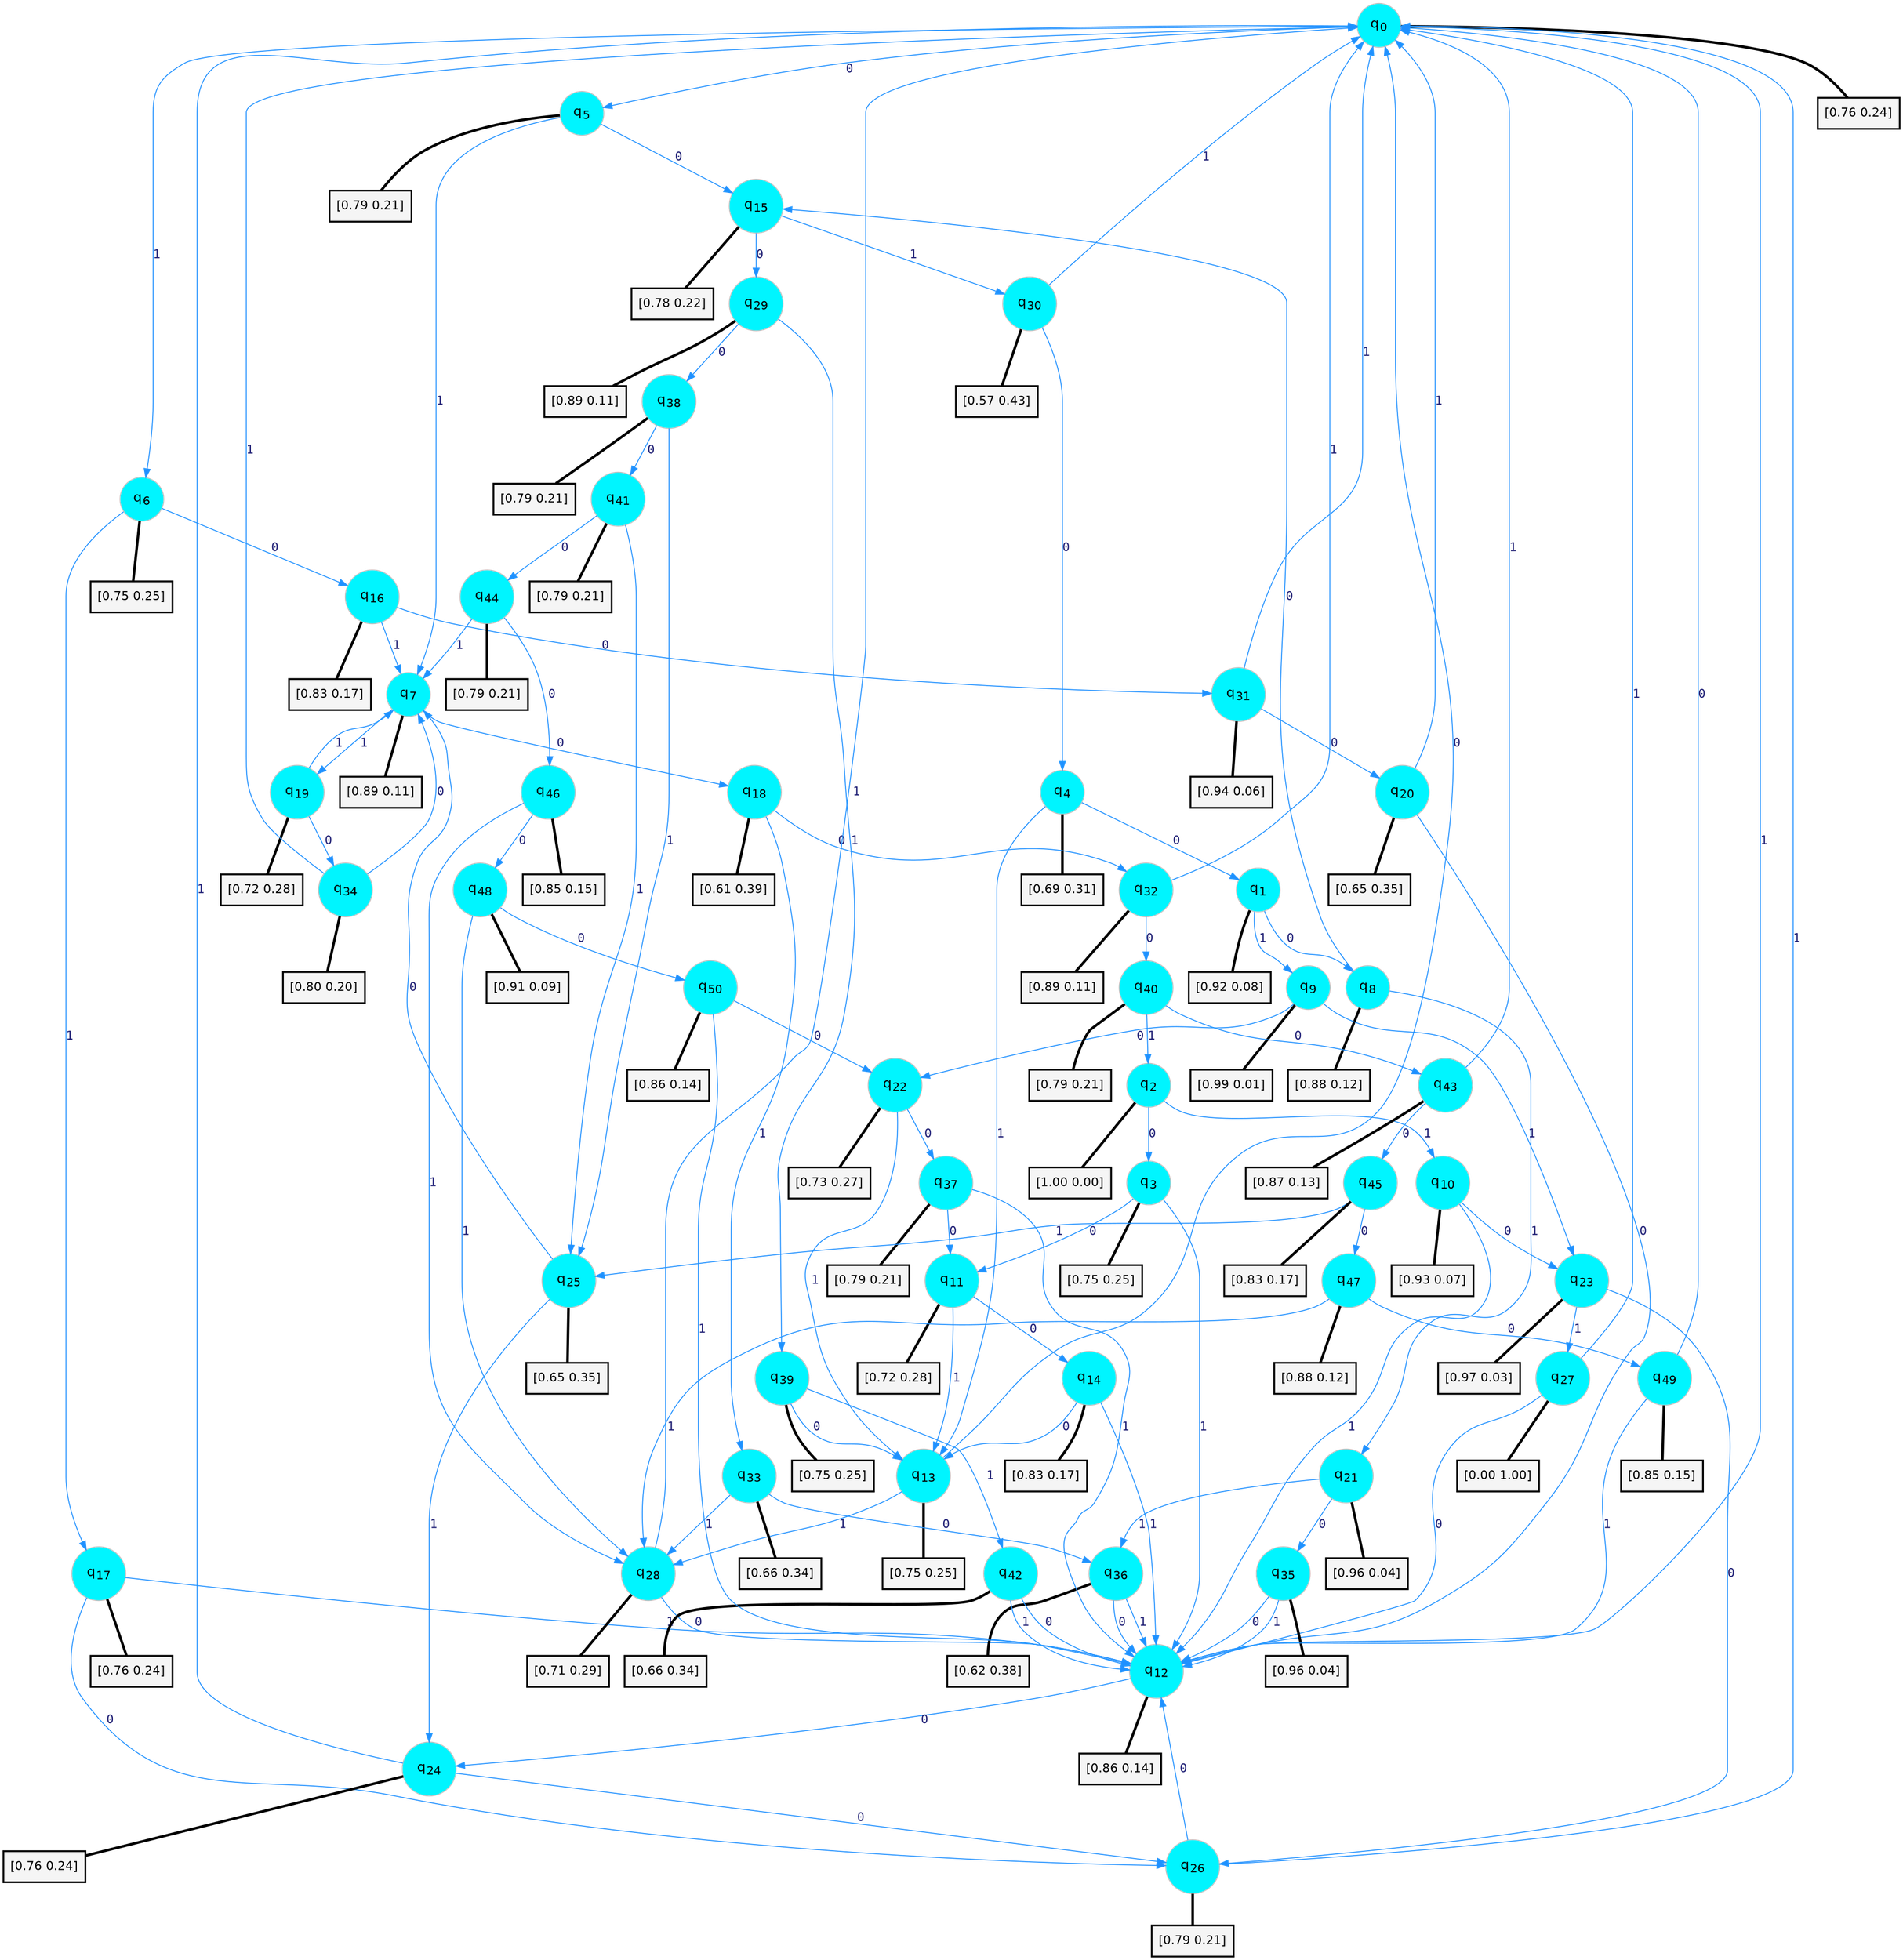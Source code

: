 digraph G {
graph [
bgcolor=transparent, dpi=300, rankdir=TD, size="40,25"];
node [
color=gray, fillcolor=turquoise1, fontcolor=black, fontname=Helvetica, fontsize=16, fontweight=bold, shape=circle, style=filled];
edge [
arrowsize=1, color=dodgerblue1, fontcolor=midnightblue, fontname=courier, fontweight=bold, penwidth=1, style=solid, weight=20];
0[label=<q<SUB>0</SUB>>];
1[label=<q<SUB>1</SUB>>];
2[label=<q<SUB>2</SUB>>];
3[label=<q<SUB>3</SUB>>];
4[label=<q<SUB>4</SUB>>];
5[label=<q<SUB>5</SUB>>];
6[label=<q<SUB>6</SUB>>];
7[label=<q<SUB>7</SUB>>];
8[label=<q<SUB>8</SUB>>];
9[label=<q<SUB>9</SUB>>];
10[label=<q<SUB>10</SUB>>];
11[label=<q<SUB>11</SUB>>];
12[label=<q<SUB>12</SUB>>];
13[label=<q<SUB>13</SUB>>];
14[label=<q<SUB>14</SUB>>];
15[label=<q<SUB>15</SUB>>];
16[label=<q<SUB>16</SUB>>];
17[label=<q<SUB>17</SUB>>];
18[label=<q<SUB>18</SUB>>];
19[label=<q<SUB>19</SUB>>];
20[label=<q<SUB>20</SUB>>];
21[label=<q<SUB>21</SUB>>];
22[label=<q<SUB>22</SUB>>];
23[label=<q<SUB>23</SUB>>];
24[label=<q<SUB>24</SUB>>];
25[label=<q<SUB>25</SUB>>];
26[label=<q<SUB>26</SUB>>];
27[label=<q<SUB>27</SUB>>];
28[label=<q<SUB>28</SUB>>];
29[label=<q<SUB>29</SUB>>];
30[label=<q<SUB>30</SUB>>];
31[label=<q<SUB>31</SUB>>];
32[label=<q<SUB>32</SUB>>];
33[label=<q<SUB>33</SUB>>];
34[label=<q<SUB>34</SUB>>];
35[label=<q<SUB>35</SUB>>];
36[label=<q<SUB>36</SUB>>];
37[label=<q<SUB>37</SUB>>];
38[label=<q<SUB>38</SUB>>];
39[label=<q<SUB>39</SUB>>];
40[label=<q<SUB>40</SUB>>];
41[label=<q<SUB>41</SUB>>];
42[label=<q<SUB>42</SUB>>];
43[label=<q<SUB>43</SUB>>];
44[label=<q<SUB>44</SUB>>];
45[label=<q<SUB>45</SUB>>];
46[label=<q<SUB>46</SUB>>];
47[label=<q<SUB>47</SUB>>];
48[label=<q<SUB>48</SUB>>];
49[label=<q<SUB>49</SUB>>];
50[label=<q<SUB>50</SUB>>];
51[label="[0.76 0.24]", shape=box,fontcolor=black, fontname=Helvetica, fontsize=14, penwidth=2, fillcolor=whitesmoke,color=black];
52[label="[0.92 0.08]", shape=box,fontcolor=black, fontname=Helvetica, fontsize=14, penwidth=2, fillcolor=whitesmoke,color=black];
53[label="[1.00 0.00]", shape=box,fontcolor=black, fontname=Helvetica, fontsize=14, penwidth=2, fillcolor=whitesmoke,color=black];
54[label="[0.75 0.25]", shape=box,fontcolor=black, fontname=Helvetica, fontsize=14, penwidth=2, fillcolor=whitesmoke,color=black];
55[label="[0.69 0.31]", shape=box,fontcolor=black, fontname=Helvetica, fontsize=14, penwidth=2, fillcolor=whitesmoke,color=black];
56[label="[0.79 0.21]", shape=box,fontcolor=black, fontname=Helvetica, fontsize=14, penwidth=2, fillcolor=whitesmoke,color=black];
57[label="[0.75 0.25]", shape=box,fontcolor=black, fontname=Helvetica, fontsize=14, penwidth=2, fillcolor=whitesmoke,color=black];
58[label="[0.89 0.11]", shape=box,fontcolor=black, fontname=Helvetica, fontsize=14, penwidth=2, fillcolor=whitesmoke,color=black];
59[label="[0.88 0.12]", shape=box,fontcolor=black, fontname=Helvetica, fontsize=14, penwidth=2, fillcolor=whitesmoke,color=black];
60[label="[0.99 0.01]", shape=box,fontcolor=black, fontname=Helvetica, fontsize=14, penwidth=2, fillcolor=whitesmoke,color=black];
61[label="[0.93 0.07]", shape=box,fontcolor=black, fontname=Helvetica, fontsize=14, penwidth=2, fillcolor=whitesmoke,color=black];
62[label="[0.72 0.28]", shape=box,fontcolor=black, fontname=Helvetica, fontsize=14, penwidth=2, fillcolor=whitesmoke,color=black];
63[label="[0.86 0.14]", shape=box,fontcolor=black, fontname=Helvetica, fontsize=14, penwidth=2, fillcolor=whitesmoke,color=black];
64[label="[0.75 0.25]", shape=box,fontcolor=black, fontname=Helvetica, fontsize=14, penwidth=2, fillcolor=whitesmoke,color=black];
65[label="[0.83 0.17]", shape=box,fontcolor=black, fontname=Helvetica, fontsize=14, penwidth=2, fillcolor=whitesmoke,color=black];
66[label="[0.78 0.22]", shape=box,fontcolor=black, fontname=Helvetica, fontsize=14, penwidth=2, fillcolor=whitesmoke,color=black];
67[label="[0.83 0.17]", shape=box,fontcolor=black, fontname=Helvetica, fontsize=14, penwidth=2, fillcolor=whitesmoke,color=black];
68[label="[0.76 0.24]", shape=box,fontcolor=black, fontname=Helvetica, fontsize=14, penwidth=2, fillcolor=whitesmoke,color=black];
69[label="[0.61 0.39]", shape=box,fontcolor=black, fontname=Helvetica, fontsize=14, penwidth=2, fillcolor=whitesmoke,color=black];
70[label="[0.72 0.28]", shape=box,fontcolor=black, fontname=Helvetica, fontsize=14, penwidth=2, fillcolor=whitesmoke,color=black];
71[label="[0.65 0.35]", shape=box,fontcolor=black, fontname=Helvetica, fontsize=14, penwidth=2, fillcolor=whitesmoke,color=black];
72[label="[0.96 0.04]", shape=box,fontcolor=black, fontname=Helvetica, fontsize=14, penwidth=2, fillcolor=whitesmoke,color=black];
73[label="[0.73 0.27]", shape=box,fontcolor=black, fontname=Helvetica, fontsize=14, penwidth=2, fillcolor=whitesmoke,color=black];
74[label="[0.97 0.03]", shape=box,fontcolor=black, fontname=Helvetica, fontsize=14, penwidth=2, fillcolor=whitesmoke,color=black];
75[label="[0.76 0.24]", shape=box,fontcolor=black, fontname=Helvetica, fontsize=14, penwidth=2, fillcolor=whitesmoke,color=black];
76[label="[0.65 0.35]", shape=box,fontcolor=black, fontname=Helvetica, fontsize=14, penwidth=2, fillcolor=whitesmoke,color=black];
77[label="[0.79 0.21]", shape=box,fontcolor=black, fontname=Helvetica, fontsize=14, penwidth=2, fillcolor=whitesmoke,color=black];
78[label="[0.00 1.00]", shape=box,fontcolor=black, fontname=Helvetica, fontsize=14, penwidth=2, fillcolor=whitesmoke,color=black];
79[label="[0.71 0.29]", shape=box,fontcolor=black, fontname=Helvetica, fontsize=14, penwidth=2, fillcolor=whitesmoke,color=black];
80[label="[0.89 0.11]", shape=box,fontcolor=black, fontname=Helvetica, fontsize=14, penwidth=2, fillcolor=whitesmoke,color=black];
81[label="[0.57 0.43]", shape=box,fontcolor=black, fontname=Helvetica, fontsize=14, penwidth=2, fillcolor=whitesmoke,color=black];
82[label="[0.94 0.06]", shape=box,fontcolor=black, fontname=Helvetica, fontsize=14, penwidth=2, fillcolor=whitesmoke,color=black];
83[label="[0.89 0.11]", shape=box,fontcolor=black, fontname=Helvetica, fontsize=14, penwidth=2, fillcolor=whitesmoke,color=black];
84[label="[0.66 0.34]", shape=box,fontcolor=black, fontname=Helvetica, fontsize=14, penwidth=2, fillcolor=whitesmoke,color=black];
85[label="[0.80 0.20]", shape=box,fontcolor=black, fontname=Helvetica, fontsize=14, penwidth=2, fillcolor=whitesmoke,color=black];
86[label="[0.96 0.04]", shape=box,fontcolor=black, fontname=Helvetica, fontsize=14, penwidth=2, fillcolor=whitesmoke,color=black];
87[label="[0.62 0.38]", shape=box,fontcolor=black, fontname=Helvetica, fontsize=14, penwidth=2, fillcolor=whitesmoke,color=black];
88[label="[0.79 0.21]", shape=box,fontcolor=black, fontname=Helvetica, fontsize=14, penwidth=2, fillcolor=whitesmoke,color=black];
89[label="[0.79 0.21]", shape=box,fontcolor=black, fontname=Helvetica, fontsize=14, penwidth=2, fillcolor=whitesmoke,color=black];
90[label="[0.75 0.25]", shape=box,fontcolor=black, fontname=Helvetica, fontsize=14, penwidth=2, fillcolor=whitesmoke,color=black];
91[label="[0.79 0.21]", shape=box,fontcolor=black, fontname=Helvetica, fontsize=14, penwidth=2, fillcolor=whitesmoke,color=black];
92[label="[0.79 0.21]", shape=box,fontcolor=black, fontname=Helvetica, fontsize=14, penwidth=2, fillcolor=whitesmoke,color=black];
93[label="[0.66 0.34]", shape=box,fontcolor=black, fontname=Helvetica, fontsize=14, penwidth=2, fillcolor=whitesmoke,color=black];
94[label="[0.87 0.13]", shape=box,fontcolor=black, fontname=Helvetica, fontsize=14, penwidth=2, fillcolor=whitesmoke,color=black];
95[label="[0.79 0.21]", shape=box,fontcolor=black, fontname=Helvetica, fontsize=14, penwidth=2, fillcolor=whitesmoke,color=black];
96[label="[0.83 0.17]", shape=box,fontcolor=black, fontname=Helvetica, fontsize=14, penwidth=2, fillcolor=whitesmoke,color=black];
97[label="[0.85 0.15]", shape=box,fontcolor=black, fontname=Helvetica, fontsize=14, penwidth=2, fillcolor=whitesmoke,color=black];
98[label="[0.88 0.12]", shape=box,fontcolor=black, fontname=Helvetica, fontsize=14, penwidth=2, fillcolor=whitesmoke,color=black];
99[label="[0.91 0.09]", shape=box,fontcolor=black, fontname=Helvetica, fontsize=14, penwidth=2, fillcolor=whitesmoke,color=black];
100[label="[0.85 0.15]", shape=box,fontcolor=black, fontname=Helvetica, fontsize=14, penwidth=2, fillcolor=whitesmoke,color=black];
101[label="[0.86 0.14]", shape=box,fontcolor=black, fontname=Helvetica, fontsize=14, penwidth=2, fillcolor=whitesmoke,color=black];
0->5 [label=0];
0->6 [label=1];
0->51 [arrowhead=none, penwidth=3,color=black];
1->8 [label=0];
1->9 [label=1];
1->52 [arrowhead=none, penwidth=3,color=black];
2->3 [label=0];
2->10 [label=1];
2->53 [arrowhead=none, penwidth=3,color=black];
3->11 [label=0];
3->12 [label=1];
3->54 [arrowhead=none, penwidth=3,color=black];
4->1 [label=0];
4->13 [label=1];
4->55 [arrowhead=none, penwidth=3,color=black];
5->15 [label=0];
5->7 [label=1];
5->56 [arrowhead=none, penwidth=3,color=black];
6->16 [label=0];
6->17 [label=1];
6->57 [arrowhead=none, penwidth=3,color=black];
7->18 [label=0];
7->19 [label=1];
7->58 [arrowhead=none, penwidth=3,color=black];
8->15 [label=0];
8->21 [label=1];
8->59 [arrowhead=none, penwidth=3,color=black];
9->22 [label=0];
9->23 [label=1];
9->60 [arrowhead=none, penwidth=3,color=black];
10->23 [label=0];
10->12 [label=1];
10->61 [arrowhead=none, penwidth=3,color=black];
11->14 [label=0];
11->13 [label=1];
11->62 [arrowhead=none, penwidth=3,color=black];
12->24 [label=0];
12->0 [label=1];
12->63 [arrowhead=none, penwidth=3,color=black];
13->0 [label=0];
13->28 [label=1];
13->64 [arrowhead=none, penwidth=3,color=black];
14->13 [label=0];
14->12 [label=1];
14->65 [arrowhead=none, penwidth=3,color=black];
15->29 [label=0];
15->30 [label=1];
15->66 [arrowhead=none, penwidth=3,color=black];
16->31 [label=0];
16->7 [label=1];
16->67 [arrowhead=none, penwidth=3,color=black];
17->26 [label=0];
17->12 [label=1];
17->68 [arrowhead=none, penwidth=3,color=black];
18->32 [label=0];
18->33 [label=1];
18->69 [arrowhead=none, penwidth=3,color=black];
19->34 [label=0];
19->7 [label=1];
19->70 [arrowhead=none, penwidth=3,color=black];
20->12 [label=0];
20->0 [label=1];
20->71 [arrowhead=none, penwidth=3,color=black];
21->35 [label=0];
21->36 [label=1];
21->72 [arrowhead=none, penwidth=3,color=black];
22->37 [label=0];
22->13 [label=1];
22->73 [arrowhead=none, penwidth=3,color=black];
23->26 [label=0];
23->27 [label=1];
23->74 [arrowhead=none, penwidth=3,color=black];
24->26 [label=0];
24->0 [label=1];
24->75 [arrowhead=none, penwidth=3,color=black];
25->7 [label=0];
25->24 [label=1];
25->76 [arrowhead=none, penwidth=3,color=black];
26->12 [label=0];
26->0 [label=1];
26->77 [arrowhead=none, penwidth=3,color=black];
27->12 [label=0];
27->0 [label=1];
27->78 [arrowhead=none, penwidth=3,color=black];
28->12 [label=0];
28->0 [label=1];
28->79 [arrowhead=none, penwidth=3,color=black];
29->38 [label=0];
29->39 [label=1];
29->80 [arrowhead=none, penwidth=3,color=black];
30->4 [label=0];
30->0 [label=1];
30->81 [arrowhead=none, penwidth=3,color=black];
31->20 [label=0];
31->0 [label=1];
31->82 [arrowhead=none, penwidth=3,color=black];
32->40 [label=0];
32->0 [label=1];
32->83 [arrowhead=none, penwidth=3,color=black];
33->36 [label=0];
33->28 [label=1];
33->84 [arrowhead=none, penwidth=3,color=black];
34->7 [label=0];
34->0 [label=1];
34->85 [arrowhead=none, penwidth=3,color=black];
35->12 [label=0];
35->12 [label=1];
35->86 [arrowhead=none, penwidth=3,color=black];
36->12 [label=0];
36->12 [label=1];
36->87 [arrowhead=none, penwidth=3,color=black];
37->11 [label=0];
37->12 [label=1];
37->88 [arrowhead=none, penwidth=3,color=black];
38->41 [label=0];
38->25 [label=1];
38->89 [arrowhead=none, penwidth=3,color=black];
39->13 [label=0];
39->42 [label=1];
39->90 [arrowhead=none, penwidth=3,color=black];
40->43 [label=0];
40->2 [label=1];
40->91 [arrowhead=none, penwidth=3,color=black];
41->44 [label=0];
41->25 [label=1];
41->92 [arrowhead=none, penwidth=3,color=black];
42->12 [label=0];
42->12 [label=1];
42->93 [arrowhead=none, penwidth=3,color=black];
43->45 [label=0];
43->0 [label=1];
43->94 [arrowhead=none, penwidth=3,color=black];
44->46 [label=0];
44->7 [label=1];
44->95 [arrowhead=none, penwidth=3,color=black];
45->47 [label=0];
45->25 [label=1];
45->96 [arrowhead=none, penwidth=3,color=black];
46->48 [label=0];
46->28 [label=1];
46->97 [arrowhead=none, penwidth=3,color=black];
47->49 [label=0];
47->28 [label=1];
47->98 [arrowhead=none, penwidth=3,color=black];
48->50 [label=0];
48->28 [label=1];
48->99 [arrowhead=none, penwidth=3,color=black];
49->0 [label=0];
49->12 [label=1];
49->100 [arrowhead=none, penwidth=3,color=black];
50->22 [label=0];
50->12 [label=1];
50->101 [arrowhead=none, penwidth=3,color=black];
}
